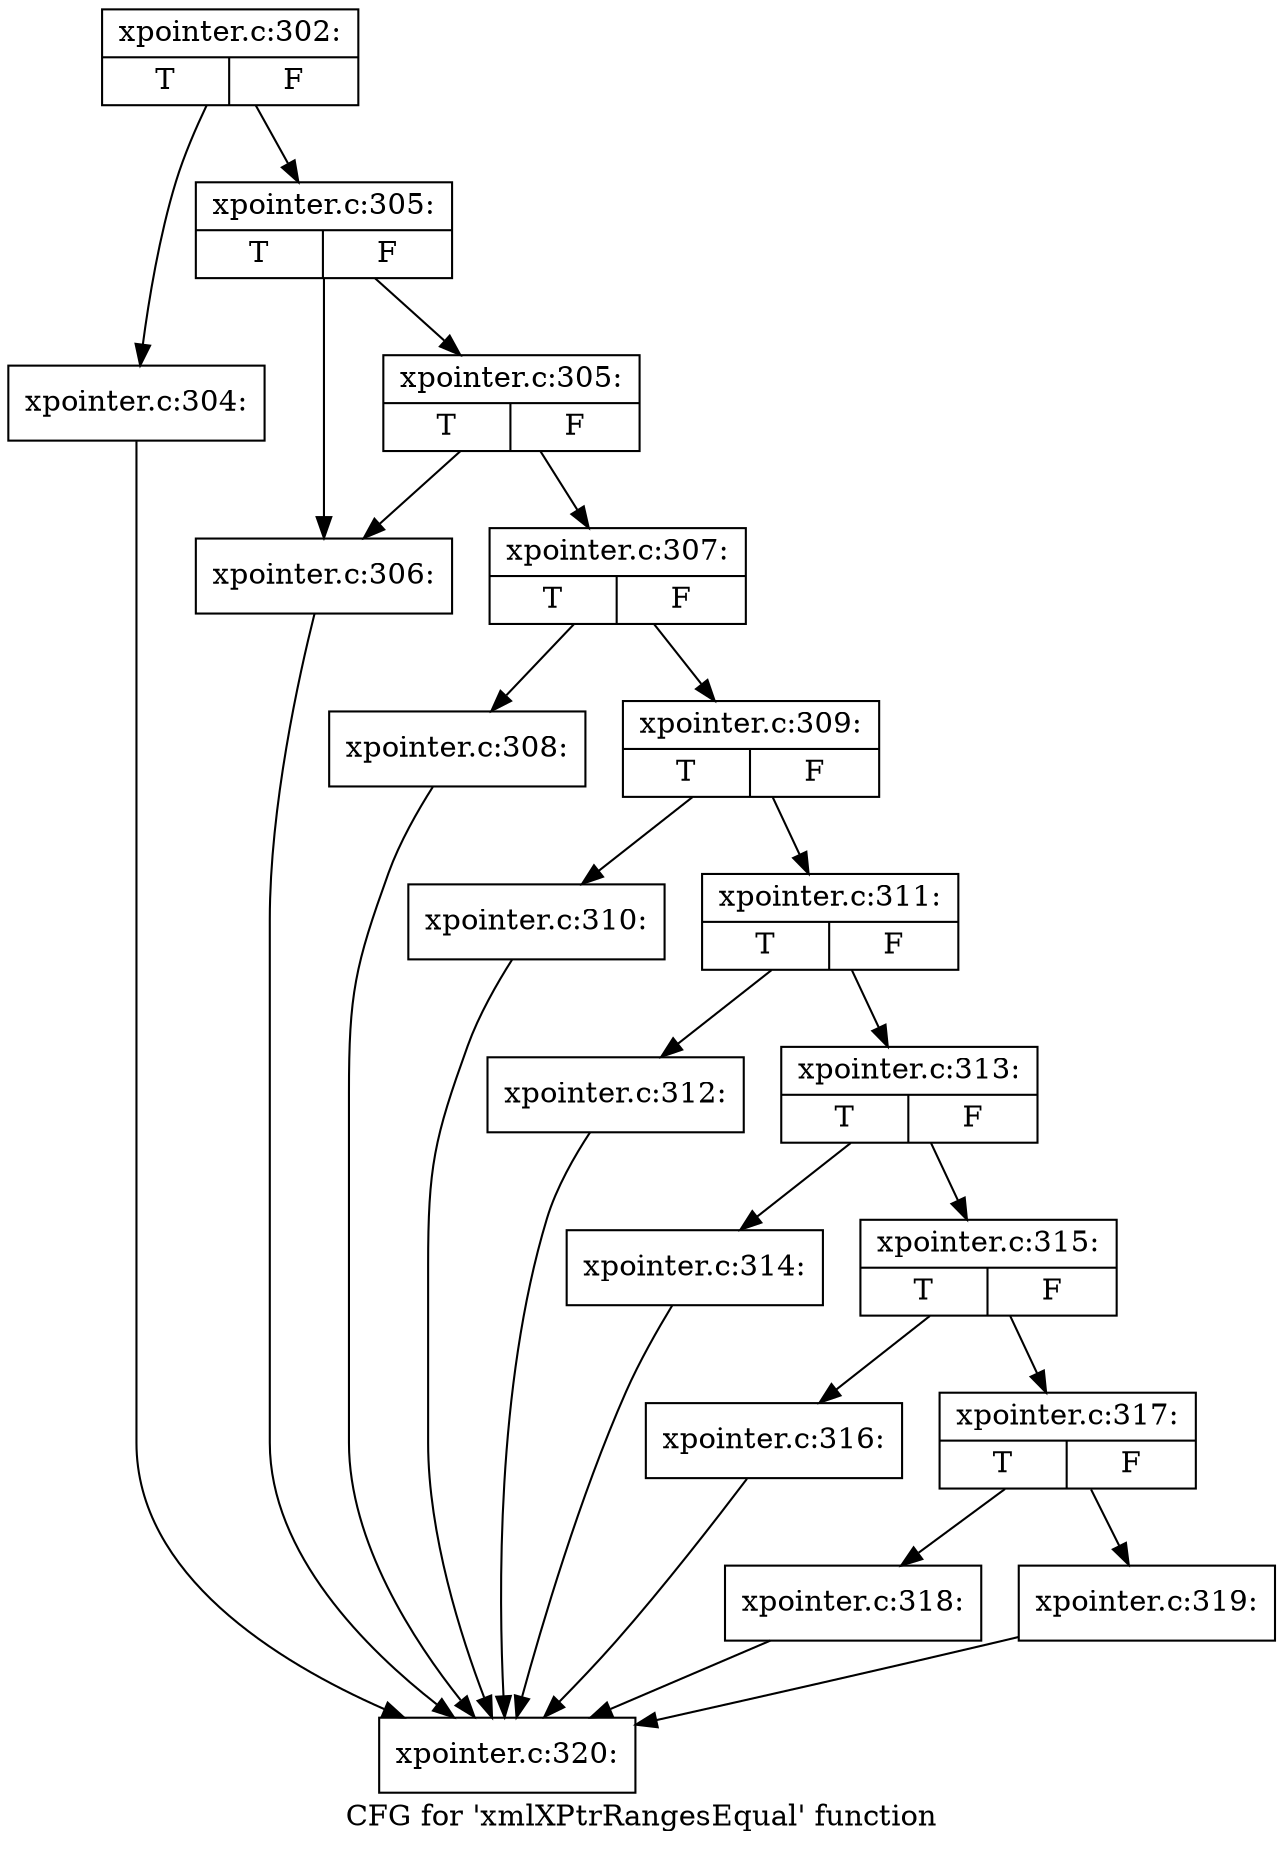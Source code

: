 digraph "CFG for 'xmlXPtrRangesEqual' function" {
	label="CFG for 'xmlXPtrRangesEqual' function";

	Node0x50f5840 [shape=record,label="{xpointer.c:302:|{<s0>T|<s1>F}}"];
	Node0x50f5840 -> Node0x51cbbe0;
	Node0x50f5840 -> Node0x51cbc30;
	Node0x51cbbe0 [shape=record,label="{xpointer.c:304:}"];
	Node0x51cbbe0 -> Node0x51cba00;
	Node0x51cbc30 [shape=record,label="{xpointer.c:305:|{<s0>T|<s1>F}}"];
	Node0x51cbc30 -> Node0x51cf9d0;
	Node0x51cbc30 -> Node0x51cfa70;
	Node0x51cfa70 [shape=record,label="{xpointer.c:305:|{<s0>T|<s1>F}}"];
	Node0x51cfa70 -> Node0x51cf9d0;
	Node0x51cfa70 -> Node0x51cfa20;
	Node0x51cf9d0 [shape=record,label="{xpointer.c:306:}"];
	Node0x51cf9d0 -> Node0x51cba00;
	Node0x51cfa20 [shape=record,label="{xpointer.c:307:|{<s0>T|<s1>F}}"];
	Node0x51cfa20 -> Node0x51d0160;
	Node0x51cfa20 -> Node0x51d01b0;
	Node0x51d0160 [shape=record,label="{xpointer.c:308:}"];
	Node0x51d0160 -> Node0x51cba00;
	Node0x51d01b0 [shape=record,label="{xpointer.c:309:|{<s0>T|<s1>F}}"];
	Node0x51d01b0 -> Node0x51c74b0;
	Node0x51d01b0 -> Node0x5118ab0;
	Node0x51c74b0 [shape=record,label="{xpointer.c:310:}"];
	Node0x51c74b0 -> Node0x51cba00;
	Node0x5118ab0 [shape=record,label="{xpointer.c:311:|{<s0>T|<s1>F}}"];
	Node0x5118ab0 -> Node0x5119070;
	Node0x5118ab0 -> Node0x51190c0;
	Node0x5119070 [shape=record,label="{xpointer.c:312:}"];
	Node0x5119070 -> Node0x51cba00;
	Node0x51190c0 [shape=record,label="{xpointer.c:313:|{<s0>T|<s1>F}}"];
	Node0x51190c0 -> Node0x51d1e80;
	Node0x51190c0 -> Node0x51d1ed0;
	Node0x51d1e80 [shape=record,label="{xpointer.c:314:}"];
	Node0x51d1e80 -> Node0x51cba00;
	Node0x51d1ed0 [shape=record,label="{xpointer.c:315:|{<s0>T|<s1>F}}"];
	Node0x51d1ed0 -> Node0x51d2620;
	Node0x51d1ed0 -> Node0x51d2670;
	Node0x51d2620 [shape=record,label="{xpointer.c:316:}"];
	Node0x51d2620 -> Node0x51cba00;
	Node0x51d2670 [shape=record,label="{xpointer.c:317:|{<s0>T|<s1>F}}"];
	Node0x51d2670 -> Node0x51d2dc0;
	Node0x51d2670 -> Node0x51d2e10;
	Node0x51d2dc0 [shape=record,label="{xpointer.c:318:}"];
	Node0x51d2dc0 -> Node0x51cba00;
	Node0x51d2e10 [shape=record,label="{xpointer.c:319:}"];
	Node0x51d2e10 -> Node0x51cba00;
	Node0x51cba00 [shape=record,label="{xpointer.c:320:}"];
}
